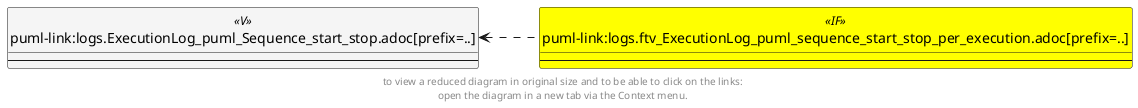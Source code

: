 @startuml
left to right direction
'top to bottom direction
hide circle
'avoide "." issues:
set namespaceSeparator none


skinparam class {
  BackgroundColor White
  BackgroundColor<<FN>> Yellow
  BackgroundColor<<FS>> Yellow
  BackgroundColor<<FT>> LightGray
  BackgroundColor<<IF>> Yellow
  BackgroundColor<<IS>> Yellow
  BackgroundColor<<P>> Aqua
  BackgroundColor<<PC>> Aqua
  BackgroundColor<<SN>> Yellow
  BackgroundColor<<SO>> SlateBlue
  BackgroundColor<<TF>> LightGray
  BackgroundColor<<TR>> Tomato
  BackgroundColor<<U>> White
  BackgroundColor<<V>> WhiteSmoke
  BackgroundColor<<X>> Aqua
}


entity "puml-link:logs.ExecutionLog_puml_Sequence_start_stop.adoc[prefix=..]" as logs.ExecutionLog_puml_Sequence_start_stop << V >> {
  --
}

entity "puml-link:logs.ftv_ExecutionLog_puml_sequence_start_stop_per_execution.adoc[prefix=..]" as logs.ftv_ExecutionLog_puml_sequence_start_stop_per_execution << IF >> {
  --
}

logs.ExecutionLog_puml_Sequence_start_stop <.. logs.ftv_ExecutionLog_puml_sequence_start_stop_per_execution
footer
to view a reduced diagram in original size and to be able to click on the links:
open the diagram in a new tab via the Context menu.
end footer

@enduml


